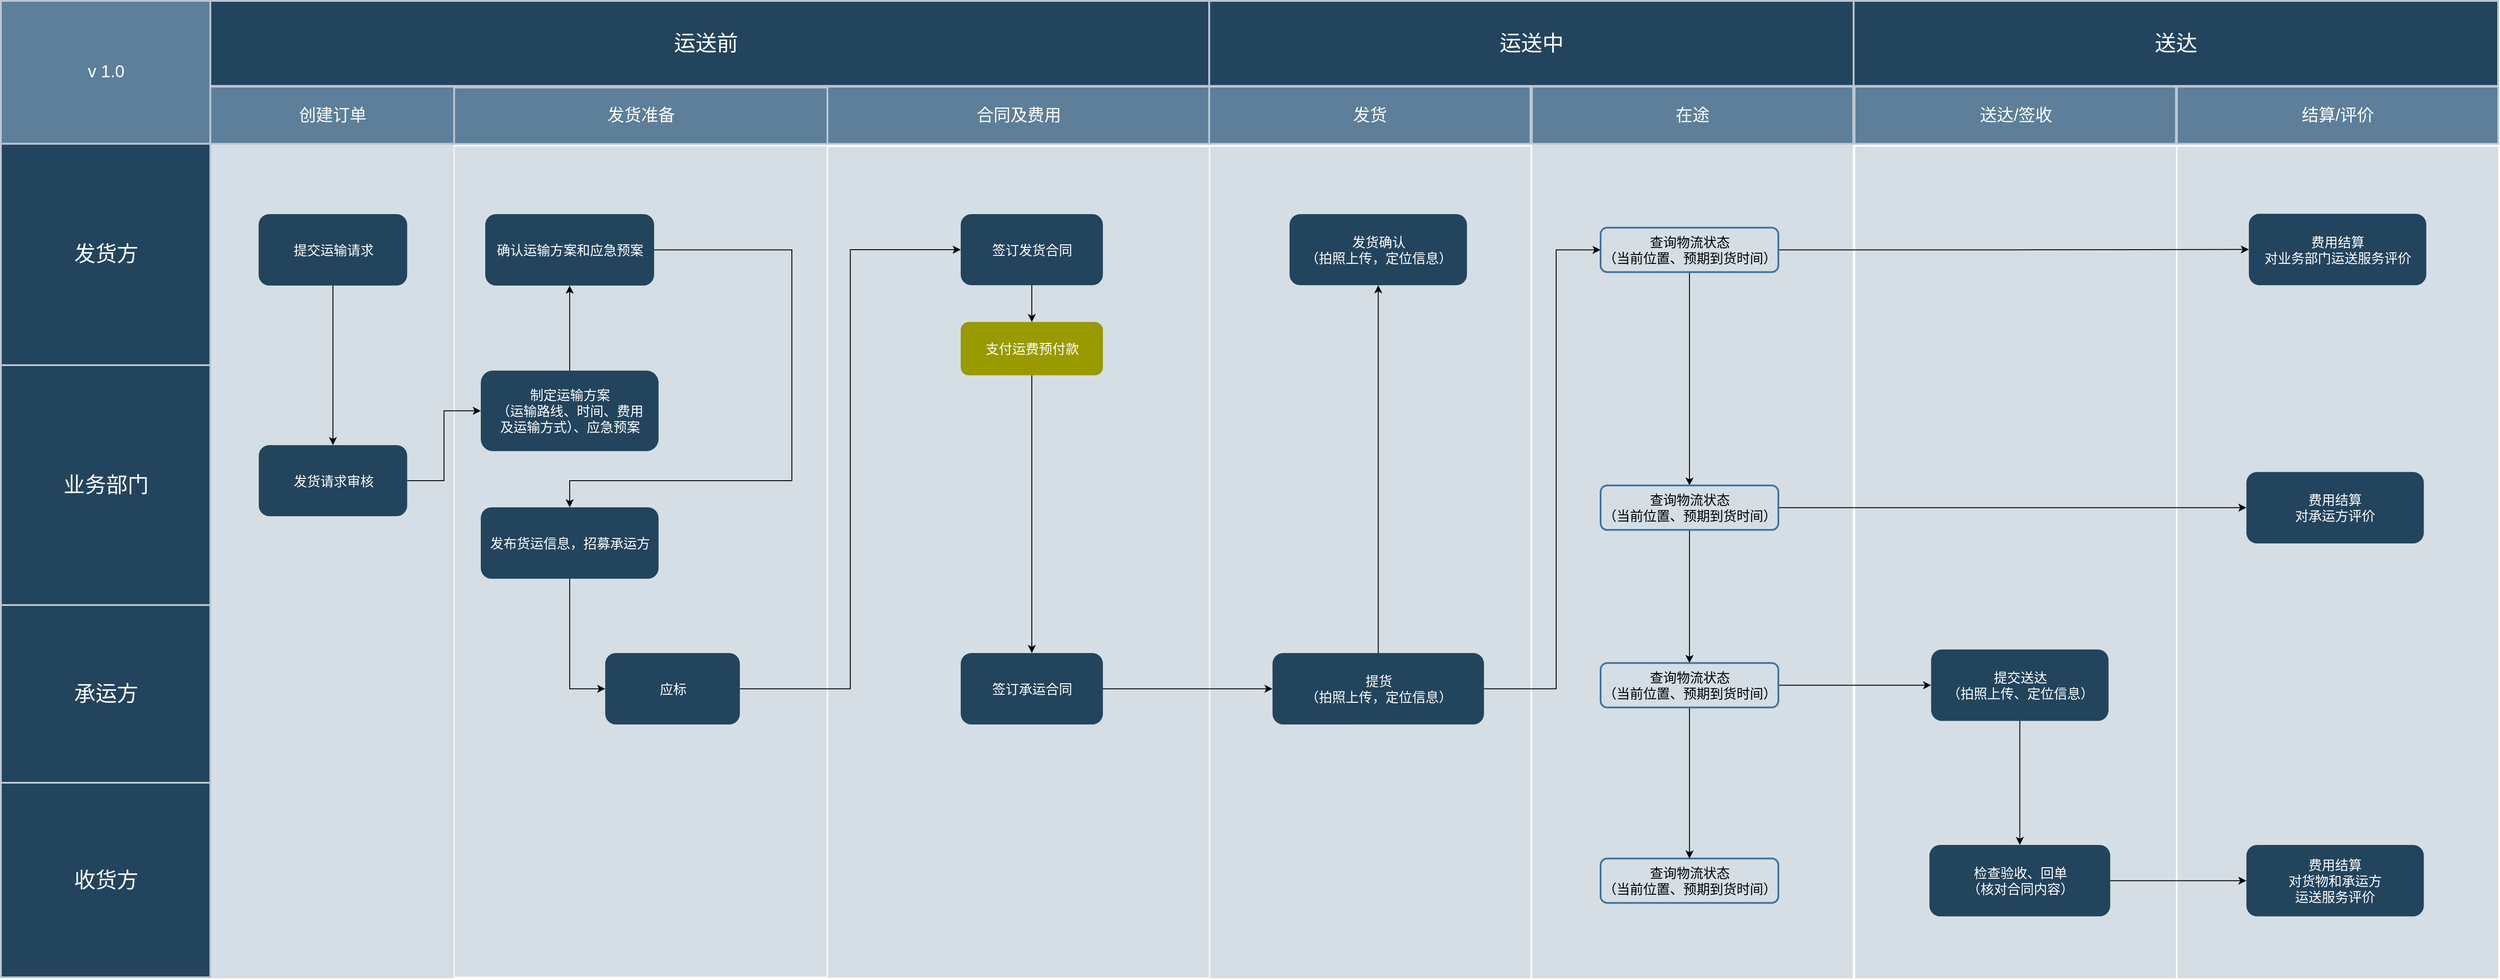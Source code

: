 <mxfile version="14.4.2" type="github">
  <diagram id="6a731a19-8d31-9384-78a2-239565b7b9f0" name="Page-1">
    <mxGraphModel dx="3052" dy="1075" grid="1" gridSize="10" guides="1" tooltips="1" connect="1" arrows="1" fold="1" page="1" pageScale="1" pageWidth="1169" pageHeight="827" background="#ffffff" math="0" shadow="0">
      <root>
        <mxCell id="0" />
        <mxCell id="1" parent="0" />
        <mxCell id="68" value="" style="fontSize=18;strokeWidth=2;fontFamily=Helvetica;html=1;opacity=60;fillColor=#BAC8D3;strokeColor=none;" parent="1" vertex="1">
          <mxGeometry x="255.67" y="1000" width="274.33" height="940" as="geometry" />
        </mxCell>
        <mxCell id="8gJjFFY2pVBGSUi6WzXW-225" value="" style="fillColor=#BAC8D3;fontSize=18;strokeWidth=2;fontFamily=Helvetica;html=1;opacity=60;strokeColor=none;" parent="1" vertex="1">
          <mxGeometry x="2469.13" y="1004.1" width="360.87" height="935.9" as="geometry" />
        </mxCell>
        <mxCell id="8gJjFFY2pVBGSUi6WzXW-173" value="" style="fillColor=#BAC8D3;fontSize=18;strokeWidth=2;fontFamily=Helvetica;html=1;opacity=60;strokeColor=none;" parent="1" vertex="1">
          <mxGeometry x="1380.24" y="1004.1" width="360.87" height="935.9" as="geometry" />
        </mxCell>
        <mxCell id="8gJjFFY2pVBGSUi6WzXW-176" value="" style="fillColor=#BAC8D3;fontSize=18;strokeWidth=2;fontFamily=Helvetica;html=1;opacity=60;strokeColor=none;" parent="1" vertex="1">
          <mxGeometry x="1742.92" y="1000" width="360.87" height="940" as="geometry" />
        </mxCell>
        <mxCell id="8gJjFFY2pVBGSUi6WzXW-179" value="" style="fillColor=#BAC8D3;fontSize=18;strokeWidth=2;fontFamily=Helvetica;html=1;opacity=60;strokeColor=none;" parent="1" vertex="1">
          <mxGeometry x="2106.46" y="1004.1" width="360.87" height="935.9" as="geometry" />
        </mxCell>
        <mxCell id="75" value="" style="fillColor=#BAC8D3;fontSize=18;strokeWidth=2;fontFamily=Helvetica;html=1;opacity=60;strokeColor=#FFFFFF;" parent="1" vertex="1">
          <mxGeometry x="530" y="1003.1" width="420" height="935.9" as="geometry" />
        </mxCell>
        <mxCell id="8gJjFFY2pVBGSUi6WzXW-249" value="" style="fillColor=#BAC8D3;fontSize=18;strokeWidth=2;fontFamily=Helvetica;html=1;opacity=60;strokeColor=#FFFFFF;" parent="1" vertex="1">
          <mxGeometry x="950" y="1003.9" width="430" height="936.1" as="geometry" />
        </mxCell>
        <mxCell id="56" value="运送前" style="strokeColor=#BAC8D3;fillColor=#23445D;fontSize=24;strokeWidth=2;fontFamily=Helvetica;html=1;fontColor=#FFFFFF;fontStyle=0;spacingBottom=0;spacingRight=0;spacingLeft=0;align=center;" parent="1" vertex="1">
          <mxGeometry x="246.605" y="840" width="1133.023" height="95.703" as="geometry" />
        </mxCell>
        <mxCell id="59" value="v 1.0" style="strokeColor=#BAC8D3;fillColor=#5d7f99;fontSize=19;strokeWidth=2;fontFamily=Helvetica;html=1;labelBackgroundColor=none;fontColor=#FFFFFF;" parent="1" vertex="1">
          <mxGeometry x="20" y="840" width="235.669" height="160.843" as="geometry" />
        </mxCell>
        <mxCell id="142" value="发货准备" style="strokeColor=#BAC8D3;fillColor=#5d7f99;fontSize=19;strokeWidth=2;fontFamily=Helvetica;html=1;labelBackgroundColor=none;fontColor=#FFFFFF;" parent="1" vertex="1">
          <mxGeometry x="530" y="937.51" width="420" height="63.49" as="geometry" />
        </mxCell>
        <mxCell id="O1fz6AgV2XTZRpMDdjqL-150" style="edgeStyle=orthogonalEdgeStyle;rounded=0;orthogonalLoop=1;jettySize=auto;html=1;exitX=0.5;exitY=1;exitDx=0;exitDy=0;entryX=0;entryY=0.5;entryDx=0;entryDy=0;" parent="1" source="8gJjFFY2pVBGSUi6WzXW-167" target="O1fz6AgV2XTZRpMDdjqL-146" edge="1">
          <mxGeometry relative="1" as="geometry" />
        </mxCell>
        <mxCell id="8gJjFFY2pVBGSUi6WzXW-167" value="&lt;font color=&quot;#ffffff&quot;&gt;&lt;span style=&quot;font-size: 15px&quot;&gt;发布货运信息，招募承运方&lt;br&gt;&lt;/span&gt;&lt;/font&gt;" style="rounded=1;fillColor=#23445D;strokeColor=none;strokeWidth=2;fontFamily=Helvetica;html=1;gradientColor=none;" parent="1" vertex="1">
          <mxGeometry x="560" y="1410" width="200" height="80.42" as="geometry" />
        </mxCell>
        <mxCell id="8gJjFFY2pVBGSUi6WzXW-163" value="发货方" style="strokeColor=#BAC8D3;fillColor=#23445D;fontSize=24;strokeWidth=2;horizontal=1;fontFamily=Helvetica;html=1;fontColor=#FFFFFF;fontStyle=0" parent="1" vertex="1">
          <mxGeometry x="20" y="1000.84" width="235.67" height="249.16" as="geometry" />
        </mxCell>
        <mxCell id="57" value="业务部门" style="strokeColor=#BAC8D3;fillColor=#23445D;fontSize=24;strokeWidth=2;horizontal=1;fontFamily=Helvetica;html=1;fontColor=#FFFFFF;fontStyle=0" parent="1" vertex="1">
          <mxGeometry x="20" y="1250" width="235.67" height="270" as="geometry" />
        </mxCell>
        <mxCell id="8gJjFFY2pVBGSUi6WzXW-145" value="收货方" style="strokeColor=#BAC8D3;fillColor=#23445D;fontSize=24;strokeWidth=2;horizontal=1;fontFamily=Helvetica;html=1;fontColor=#FFFFFF;fontStyle=0" parent="1" vertex="1">
          <mxGeometry x="20" y="1720" width="235.67" height="219" as="geometry" />
        </mxCell>
        <mxCell id="143" value="合同及费用" style="strokeColor=#BAC8D3;fillColor=#5d7f99;fontSize=19;strokeWidth=2;fontFamily=Helvetica;html=1;labelBackgroundColor=none;fontColor=#FFFFFF;" parent="1" vertex="1">
          <mxGeometry x="950" y="936.51" width="430" height="64.34" as="geometry" />
        </mxCell>
        <mxCell id="8gJjFFY2pVBGSUi6WzXW-203" value="&lt;font color=&quot;#ffffff&quot;&gt;&lt;span style=&quot;font-size: 15px&quot;&gt;确认运输方案和应急预案&lt;br&gt;&lt;/span&gt;&lt;/font&gt;" style="rounded=1;fillColor=#23445D;strokeColor=none;strokeWidth=2;fontFamily=Helvetica;html=1;gradientColor=none;" parent="1" vertex="1">
          <mxGeometry x="565" y="1080.0" width="190" height="80.42" as="geometry" />
        </mxCell>
        <mxCell id="O1fz6AgV2XTZRpMDdjqL-147" style="edgeStyle=orthogonalEdgeStyle;rounded=0;orthogonalLoop=1;jettySize=auto;html=1;entryX=0.5;entryY=0;entryDx=0;entryDy=0;exitX=1;exitY=0.5;exitDx=0;exitDy=0;" parent="1" source="8gJjFFY2pVBGSUi6WzXW-203" target="8gJjFFY2pVBGSUi6WzXW-167" edge="1">
          <mxGeometry relative="1" as="geometry">
            <Array as="points">
              <mxPoint x="910" y="1120" />
              <mxPoint x="910" y="1380" />
              <mxPoint x="660" y="1380" />
            </Array>
          </mxGeometry>
        </mxCell>
        <mxCell id="O1fz6AgV2XTZRpMDdjqL-149" style="edgeStyle=orthogonalEdgeStyle;rounded=0;orthogonalLoop=1;jettySize=auto;html=1;exitX=0.5;exitY=0;exitDx=0;exitDy=0;entryX=0.5;entryY=1;entryDx=0;entryDy=0;" parent="1" source="8gJjFFY2pVBGSUi6WzXW-204" target="8gJjFFY2pVBGSUi6WzXW-203" edge="1">
          <mxGeometry relative="1" as="geometry" />
        </mxCell>
        <mxCell id="8gJjFFY2pVBGSUi6WzXW-204" value="&lt;font color=&quot;#ffffff&quot;&gt;&lt;span style=&quot;font-size: 15px&quot;&gt;制定运输方案&lt;br&gt;&lt;/span&gt;&lt;/font&gt;&lt;span style=&quot;color: rgb(255 , 255 , 255) ; font-size: 15px&quot;&gt;（运输路线、时间、费用&lt;br&gt;及运输方式）、应急预案&lt;/span&gt;&lt;font color=&quot;#ffffff&quot;&gt;&lt;span style=&quot;font-size: 15px&quot;&gt;&lt;br&gt;&lt;/span&gt;&lt;/font&gt;" style="rounded=1;fillColor=#23445D;strokeColor=none;strokeWidth=2;fontFamily=Helvetica;html=1;gradientColor=none;" parent="1" vertex="1">
          <mxGeometry x="560" y="1256.09" width="200" height="90.68" as="geometry" />
        </mxCell>
        <mxCell id="8gJjFFY2pVBGSUi6WzXW-172" value="发货" style="strokeColor=#BAC8D3;fillColor=#5d7f99;fontSize=19;strokeWidth=2;fontFamily=Helvetica;html=1;labelBackgroundColor=none;fontColor=#FFFFFF;" parent="1" vertex="1">
          <mxGeometry x="1379.577" y="936.506" width="361.537" height="64.337" as="geometry" />
        </mxCell>
        <mxCell id="O1fz6AgV2XTZRpMDdjqL-155" style="edgeStyle=orthogonalEdgeStyle;rounded=0;orthogonalLoop=1;jettySize=auto;html=1;exitX=0.5;exitY=0;exitDx=0;exitDy=0;entryX=0.5;entryY=1;entryDx=0;entryDy=0;" parent="1" source="8gJjFFY2pVBGSUi6WzXW-188" target="8gJjFFY2pVBGSUi6WzXW-215" edge="1">
          <mxGeometry relative="1" as="geometry" />
        </mxCell>
        <mxCell id="O1fz6AgV2XTZRpMDdjqL-162" style="edgeStyle=orthogonalEdgeStyle;rounded=0;orthogonalLoop=1;jettySize=auto;html=1;entryX=0;entryY=0.5;entryDx=0;entryDy=0;exitX=1;exitY=0.5;exitDx=0;exitDy=0;" parent="1" source="8gJjFFY2pVBGSUi6WzXW-188" target="O1fz6AgV2XTZRpMDdjqL-157" edge="1">
          <mxGeometry relative="1" as="geometry">
            <Array as="points">
              <mxPoint x="1770" y="1614" />
              <mxPoint x="1770" y="1120" />
            </Array>
            <mxPoint x="1689" y="1585" as="sourcePoint" />
          </mxGeometry>
        </mxCell>
        <mxCell id="8gJjFFY2pVBGSUi6WzXW-188" value="&lt;font color=&quot;#ffffff&quot;&gt;&lt;span style=&quot;font-size: 15px&quot;&gt;提货&lt;br&gt;（拍照上传，定位信息）&lt;br&gt;&lt;/span&gt;&lt;/font&gt;" style="rounded=1;fillColor=#23445D;strokeColor=none;strokeWidth=2;fontFamily=Helvetica;html=1;gradientColor=none;" parent="1" vertex="1">
          <mxGeometry x="1450.839" y="1574.002" width="237.935" height="80.42" as="geometry" />
        </mxCell>
        <mxCell id="8gJjFFY2pVBGSUi6WzXW-215" value="&lt;span style=&quot;color: rgb(255 , 255 , 255) ; font-size: 15px&quot;&gt;发货确认&lt;/span&gt;&lt;br style=&quot;color: rgb(255 , 255 , 255) ; font-size: 15px&quot;&gt;&lt;span style=&quot;color: rgb(255 , 255 , 255) ; font-size: 15px&quot;&gt;（拍照上传，定位信息）&lt;/span&gt;&lt;font color=&quot;#ffffff&quot;&gt;&lt;span style=&quot;font-size: 15px&quot;&gt;&lt;br&gt;&lt;/span&gt;&lt;/font&gt;" style="rounded=1;fillColor=#23445D;strokeColor=none;strokeWidth=2;fontFamily=Helvetica;html=1;gradientColor=none;" parent="1" vertex="1">
          <mxGeometry x="1469.996" y="1080.002" width="199.631" height="80" as="geometry" />
        </mxCell>
        <mxCell id="8gJjFFY2pVBGSUi6WzXW-175" value="在途" style="strokeColor=#BAC8D3;fillColor=#5d7f99;fontSize=19;strokeWidth=2;fontFamily=Helvetica;html=1;labelBackgroundColor=none;fontColor=#FFFFFF;" parent="1" vertex="1">
          <mxGeometry x="1742.685" y="936.506" width="361.537" height="64.337" as="geometry" />
        </mxCell>
        <mxCell id="8gJjFFY2pVBGSUi6WzXW-178" value="送达/签收" style="strokeColor=#BAC8D3;fillColor=#5d7f99;fontSize=19;strokeWidth=2;fontFamily=Helvetica;html=1;labelBackgroundColor=none;fontColor=#FFFFFF;" parent="1" vertex="1">
          <mxGeometry x="2105.794" y="936.506" width="361.537" height="64.337" as="geometry" />
        </mxCell>
        <mxCell id="8gJjFFY2pVBGSUi6WzXW-200" value="&lt;font color=&quot;#ffffff&quot;&gt;&lt;span style=&quot;font-size: 15px&quot;&gt;检查验收、回单&lt;br&gt;（核对合同内容）&lt;br&gt;&lt;/span&gt;&lt;/font&gt;" style="rounded=1;fillColor=#23445D;strokeColor=none;strokeWidth=2;fontFamily=Helvetica;html=1;gradientColor=none;" parent="1" vertex="1">
          <mxGeometry x="2190" y="1790.0" width="203.42" height="80.419" as="geometry" />
        </mxCell>
        <mxCell id="8gJjFFY2pVBGSUi6WzXW-221" value="运送中" style="strokeColor=#BAC8D3;fillColor=#23445D;fontSize=24;strokeWidth=2;fontFamily=Helvetica;html=1;fontColor=#FFFFFF;fontStyle=0;spacingBottom=0;spacingRight=0;spacingLeft=0;align=center;" parent="1" vertex="1">
          <mxGeometry x="1379.628" y="840" width="725.135" height="95.703" as="geometry" />
        </mxCell>
        <mxCell id="8gJjFFY2pVBGSUi6WzXW-222" value="送达" style="strokeColor=#BAC8D3;fillColor=#23445D;fontSize=24;strokeWidth=2;fontFamily=Helvetica;html=1;fontColor=#FFFFFF;fontStyle=0;spacingBottom=0;spacingRight=0;spacingLeft=0;align=center;" parent="1" vertex="1">
          <mxGeometry x="2104.763" y="840" width="725.135" height="95.703" as="geometry" />
        </mxCell>
        <mxCell id="8gJjFFY2pVBGSUi6WzXW-226" value="结算/评价" style="strokeColor=#BAC8D3;fillColor=#5d7f99;fontSize=19;strokeWidth=2;fontFamily=Helvetica;html=1;labelBackgroundColor=none;fontColor=#FFFFFF;" parent="1" vertex="1">
          <mxGeometry x="2468.463" y="936.506" width="361.537" height="64.337" as="geometry" />
        </mxCell>
        <mxCell id="8gJjFFY2pVBGSUi6WzXW-227" value="&lt;font color=&quot;#ffffff&quot;&gt;&lt;span style=&quot;font-size: 15px&quot;&gt;费用结算&lt;br&gt;对货物和承运方&lt;br&gt;运送服务评价&lt;br&gt;&lt;/span&gt;&lt;/font&gt;" style="rounded=1;fillColor=#23445D;strokeColor=none;strokeWidth=2;fontFamily=Helvetica;html=1;gradientColor=none;" parent="1" vertex="1">
          <mxGeometry x="2546.646" y="1790.002" width="199.631" height="80.422" as="geometry" />
        </mxCell>
        <mxCell id="8gJjFFY2pVBGSUi6WzXW-231" style="edgeStyle=orthogonalEdgeStyle;rounded=0;orthogonalLoop=1;jettySize=auto;html=1;entryX=0;entryY=0.5;entryDx=0;entryDy=0;" parent="1" source="8gJjFFY2pVBGSUi6WzXW-200" target="8gJjFFY2pVBGSUi6WzXW-227" edge="1">
          <mxGeometry x="20" y="952.91" as="geometry" />
        </mxCell>
        <mxCell id="8gJjFFY2pVBGSUi6WzXW-228" value="&lt;font color=&quot;#ffffff&quot;&gt;&lt;span style=&quot;font-size: 15px&quot;&gt;费用结算&lt;br&gt;对业务部门运送服务评价&lt;br&gt;&lt;/span&gt;&lt;/font&gt;" style="rounded=1;fillColor=#23445D;strokeColor=none;strokeWidth=2;fontFamily=Helvetica;html=1;gradientColor=none;" parent="1" vertex="1">
          <mxGeometry x="2549.416" y="1079.583" width="199.631" height="80.422" as="geometry" />
        </mxCell>
        <mxCell id="8gJjFFY2pVBGSUi6WzXW-229" value="&lt;font color=&quot;#ffffff&quot;&gt;&lt;span style=&quot;font-size: 15px&quot;&gt;费用结算&lt;br&gt;对承运方评价&lt;br&gt;&lt;/span&gt;&lt;/font&gt;" style="rounded=1;fillColor=#23445D;strokeColor=none;strokeWidth=2;fontFamily=Helvetica;html=1;gradientColor=none;" parent="1" vertex="1">
          <mxGeometry x="2546.646" y="1370.218" width="199.631" height="80.422" as="geometry" />
        </mxCell>
        <mxCell id="8gJjFFY2pVBGSUi6WzXW-234" style="edgeStyle=orthogonalEdgeStyle;rounded=0;orthogonalLoop=1;jettySize=auto;html=1;exitX=0.5;exitY=1;exitDx=0;exitDy=0;entryX=0.5;entryY=0;entryDx=0;entryDy=0;" parent="1" source="8gJjFFY2pVBGSUi6WzXW-232" target="8gJjFFY2pVBGSUi6WzXW-200" edge="1">
          <mxGeometry x="20" y="952.91" as="geometry" />
        </mxCell>
        <mxCell id="8gJjFFY2pVBGSUi6WzXW-232" value="&lt;font color=&quot;#ffffff&quot;&gt;&lt;span style=&quot;font-size: 15px&quot;&gt;提交送达&lt;br&gt;&lt;/span&gt;&lt;/font&gt;&lt;span style=&quot;color: rgb(255 , 255 , 255) ; font-size: 15px&quot;&gt;（拍照上传、定位信息）&lt;/span&gt;&lt;font color=&quot;#ffffff&quot;&gt;&lt;span style=&quot;font-size: 15px&quot;&gt;&lt;br&gt;&lt;/span&gt;&lt;/font&gt;" style="rounded=1;fillColor=#23445D;strokeColor=none;strokeWidth=2;fontFamily=Helvetica;html=1;gradientColor=none;" parent="1" vertex="1">
          <mxGeometry x="2191.893" y="1570.005" width="199.631" height="80.422" as="geometry" />
        </mxCell>
        <mxCell id="8gJjFFY2pVBGSUi6WzXW-245" value="承运方" style="strokeColor=#BAC8D3;fillColor=#23445D;fontSize=24;strokeWidth=2;horizontal=1;fontFamily=Helvetica;html=1;fontColor=#FFFFFF;fontStyle=0" parent="1" vertex="1">
          <mxGeometry x="20" y="1520" width="235.67" height="200" as="geometry" />
        </mxCell>
        <mxCell id="141" value="创建订单" style="strokeColor=#BAC8D3;fillColor=#5d7f99;fontSize=19;strokeWidth=2;fontFamily=Helvetica;html=1;labelBackgroundColor=none;fontColor=#FFFFFF;" parent="1" vertex="1">
          <mxGeometry x="255.67" y="936.5" width="274.33" height="64.34" as="geometry" />
        </mxCell>
        <mxCell id="8gJjFFY2pVBGSUi6WzXW-250" style="edgeStyle=orthogonalEdgeStyle;rounded=0;orthogonalLoop=1;jettySize=auto;html=1;" parent="1" source="8gJjFFY2pVBGSUi6WzXW-150" target="O1fz6AgV2XTZRpMDdjqL-143" edge="1">
          <mxGeometry x="20" y="930" as="geometry">
            <mxPoint x="610" y="1395" as="targetPoint" />
            <Array as="points">
              <mxPoint x="394" y="1230" />
              <mxPoint x="394" y="1230" />
            </Array>
          </mxGeometry>
        </mxCell>
        <mxCell id="8gJjFFY2pVBGSUi6WzXW-150" value="&lt;font color=&quot;#ffffff&quot;&gt;&lt;span style=&quot;font-size: 15px&quot;&gt;提交运输请求&lt;/span&gt;&lt;/font&gt;" style="rounded=1;fillColor=#23445D;strokeColor=none;strokeWidth=2;fontFamily=Helvetica;html=1;gradientColor=none;" parent="1" vertex="1">
          <mxGeometry x="309.996" y="1080.002" width="167.163" height="80.422" as="geometry" />
        </mxCell>
        <mxCell id="8gJjFFY2pVBGSUi6WzXW-256" style="edgeStyle=orthogonalEdgeStyle;rounded=0;orthogonalLoop=1;jettySize=auto;html=1;" parent="1" target="8gJjFFY2pVBGSUi6WzXW-229" edge="1" source="O1fz6AgV2XTZRpMDdjqL-160">
          <mxGeometry x="20" y="952.91" as="geometry">
            <mxPoint x="2390" y="1395.217" as="sourcePoint" />
            <Array as="points">
              <mxPoint x="2410" y="1410" />
              <mxPoint x="2410" y="1410" />
            </Array>
          </mxGeometry>
        </mxCell>
        <mxCell id="R8xT18yA5sv1bF3o99iS-175" style="edgeStyle=orthogonalEdgeStyle;rounded=0;orthogonalLoop=1;jettySize=auto;html=1;" parent="1" source="R8xT18yA5sv1bF3o99iS-154" target="8gJjFFY2pVBGSUi6WzXW-188" edge="1">
          <mxGeometry x="20" y="952.91" as="geometry" />
        </mxCell>
        <mxCell id="O1fz6AgV2XTZRpMDdjqL-153" style="edgeStyle=orthogonalEdgeStyle;rounded=0;orthogonalLoop=1;jettySize=auto;html=1;exitX=0.5;exitY=1;exitDx=0;exitDy=0;entryX=0.5;entryY=0;entryDx=0;entryDy=0;" parent="1" source="8gJjFFY2pVBGSUi6WzXW-258" target="O1fz6AgV2XTZRpMDdjqL-152" edge="1">
          <mxGeometry relative="1" as="geometry" />
        </mxCell>
        <mxCell id="8gJjFFY2pVBGSUi6WzXW-258" value="&lt;span style=&quot;font-size: 15px&quot;&gt;&lt;font color=&quot;#ffffff&quot;&gt;签订发货合同&lt;/font&gt;&lt;br&gt;&lt;/span&gt;" style="rounded=1;fillColor=#23445D;strokeColor=none;strokeWidth=2;fontFamily=Helvetica;html=1;gradientColor=none;" parent="1" vertex="1">
          <mxGeometry x="1100" y="1080" width="160" height="80" as="geometry" />
        </mxCell>
        <mxCell id="R8xT18yA5sv1bF3o99iS-154" value="&lt;span style=&quot;color: rgb(255 , 255 , 255) ; font-size: 15px&quot;&gt;签订承运合同&lt;/span&gt;&lt;span style=&quot;font-size: 15px&quot;&gt;&lt;br&gt;&lt;/span&gt;" style="rounded=1;fillColor=#23445D;strokeColor=none;strokeWidth=2;fontFamily=Helvetica;html=1;gradientColor=none;" parent="1" vertex="1">
          <mxGeometry x="1100" y="1574.0" width="160" height="80.419" as="geometry" />
        </mxCell>
        <mxCell id="O1fz6AgV2XTZRpMDdjqL-145" style="edgeStyle=orthogonalEdgeStyle;rounded=0;orthogonalLoop=1;jettySize=auto;html=1;exitX=1;exitY=0.5;exitDx=0;exitDy=0;entryX=0;entryY=0.5;entryDx=0;entryDy=0;" parent="1" source="O1fz6AgV2XTZRpMDdjqL-143" target="8gJjFFY2pVBGSUi6WzXW-204" edge="1">
          <mxGeometry relative="1" as="geometry" />
        </mxCell>
        <mxCell id="O1fz6AgV2XTZRpMDdjqL-143" value="&lt;font color=&quot;#ffffff&quot;&gt;&lt;span style=&quot;font-size: 15px&quot;&gt;发货请求审核&lt;br&gt;&lt;/span&gt;&lt;/font&gt;" style="rounded=1;fillColor=#23445D;strokeColor=none;strokeWidth=2;fontFamily=Helvetica;html=1;gradientColor=none;" parent="1" vertex="1">
          <mxGeometry x="310.16" y="1340" width="167" height="80" as="geometry" />
        </mxCell>
        <mxCell id="O1fz6AgV2XTZRpMDdjqL-151" style="edgeStyle=orthogonalEdgeStyle;rounded=0;orthogonalLoop=1;jettySize=auto;html=1;exitX=1;exitY=0.5;exitDx=0;exitDy=0;entryX=0;entryY=0.5;entryDx=0;entryDy=0;" parent="1" source="O1fz6AgV2XTZRpMDdjqL-146" target="8gJjFFY2pVBGSUi6WzXW-258" edge="1">
          <mxGeometry relative="1" as="geometry" />
        </mxCell>
        <mxCell id="O1fz6AgV2XTZRpMDdjqL-146" value="&lt;font color=&quot;#ffffff&quot;&gt;&lt;span style=&quot;font-size: 15px&quot;&gt;应标&lt;br&gt;&lt;/span&gt;&lt;/font&gt;" style="rounded=1;fillColor=#23445D;strokeColor=none;strokeWidth=2;fontFamily=Helvetica;html=1;gradientColor=none;" parent="1" vertex="1">
          <mxGeometry x="700" y="1574" width="151.5" height="80.42" as="geometry" />
        </mxCell>
        <mxCell id="O1fz6AgV2XTZRpMDdjqL-154" style="edgeStyle=orthogonalEdgeStyle;rounded=0;orthogonalLoop=1;jettySize=auto;html=1;exitX=0.5;exitY=1;exitDx=0;exitDy=0;entryX=0.5;entryY=0;entryDx=0;entryDy=0;" parent="1" source="O1fz6AgV2XTZRpMDdjqL-152" target="R8xT18yA5sv1bF3o99iS-154" edge="1">
          <mxGeometry relative="1" as="geometry" />
        </mxCell>
        <mxCell id="O1fz6AgV2XTZRpMDdjqL-152" value="&lt;span style=&quot;font-size: 15px&quot;&gt;&lt;font color=&quot;#ffffff&quot;&gt;支付运费预付款&lt;/font&gt;&lt;br&gt;&lt;/span&gt;" style="rounded=1;fillColor=#999900;strokeColor=none;strokeWidth=2;fontFamily=Helvetica;html=1;gradientColor=none;" parent="1" vertex="1">
          <mxGeometry x="1100" y="1201.43" width="160" height="60" as="geometry" />
        </mxCell>
        <mxCell id="O1fz6AgV2XTZRpMDdjqL-163" style="edgeStyle=orthogonalEdgeStyle;rounded=0;orthogonalLoop=1;jettySize=auto;html=1;exitX=0.5;exitY=1;exitDx=0;exitDy=0;entryX=0.5;entryY=0;entryDx=0;entryDy=0;" parent="1" source="O1fz6AgV2XTZRpMDdjqL-157" target="O1fz6AgV2XTZRpMDdjqL-160" edge="1">
          <mxGeometry relative="1" as="geometry" />
        </mxCell>
        <mxCell id="rg-k3hPxQAlU4nn3tpo2-151" style="edgeStyle=orthogonalEdgeStyle;rounded=0;orthogonalLoop=1;jettySize=auto;html=1;" edge="1" parent="1" source="O1fz6AgV2XTZRpMDdjqL-157" target="8gJjFFY2pVBGSUi6WzXW-228">
          <mxGeometry relative="1" as="geometry" />
        </mxCell>
        <mxCell id="O1fz6AgV2XTZRpMDdjqL-157" value="&lt;span style=&quot;font-size: 15px&quot;&gt;查询物流状态&lt;br&gt;（当前位置、预期到货时间）&lt;br&gt;&lt;/span&gt;" style="rounded=1;fillColor=none;strokeWidth=2;fontFamily=Helvetica;html=1;gradientColor=none;shadow=0;strokeColor=#3D74A1;" parent="1" vertex="1">
          <mxGeometry x="1820" y="1095.21" width="200" height="50" as="geometry" />
        </mxCell>
        <mxCell id="O1fz6AgV2XTZRpMDdjqL-159" value="&lt;span style=&quot;font-size: 15px&quot;&gt;查询物流状态&lt;br&gt;（当前位置、预期到货时间）&lt;br&gt;&lt;/span&gt;" style="rounded=1;fillColor=none;strokeWidth=2;fontFamily=Helvetica;html=1;gradientColor=none;shadow=0;strokeColor=#3D74A1;" parent="1" vertex="1">
          <mxGeometry x="1820" y="1805.21" width="200" height="50" as="geometry" />
        </mxCell>
        <mxCell id="O1fz6AgV2XTZRpMDdjqL-164" style="edgeStyle=orthogonalEdgeStyle;rounded=0;orthogonalLoop=1;jettySize=auto;html=1;exitX=0.5;exitY=1;exitDx=0;exitDy=0;entryX=0.5;entryY=0;entryDx=0;entryDy=0;" parent="1" source="O1fz6AgV2XTZRpMDdjqL-160" target="O1fz6AgV2XTZRpMDdjqL-161" edge="1">
          <mxGeometry relative="1" as="geometry" />
        </mxCell>
        <mxCell id="O1fz6AgV2XTZRpMDdjqL-160" value="&lt;span style=&quot;font-size: 15px&quot;&gt;查询物流状态&lt;br&gt;（当前位置、预期到货时间）&lt;br&gt;&lt;/span&gt;" style="rounded=1;fillColor=none;strokeWidth=2;fontFamily=Helvetica;html=1;gradientColor=none;shadow=0;strokeColor=#3D74A1;" parent="1" vertex="1">
          <mxGeometry x="1820" y="1385.43" width="200" height="50" as="geometry" />
        </mxCell>
        <mxCell id="O1fz6AgV2XTZRpMDdjqL-166" style="edgeStyle=orthogonalEdgeStyle;rounded=0;orthogonalLoop=1;jettySize=auto;html=1;exitX=0.5;exitY=1;exitDx=0;exitDy=0;" parent="1" source="O1fz6AgV2XTZRpMDdjqL-161" target="O1fz6AgV2XTZRpMDdjqL-159" edge="1">
          <mxGeometry relative="1" as="geometry" />
        </mxCell>
        <mxCell id="rg-k3hPxQAlU4nn3tpo2-150" style="edgeStyle=orthogonalEdgeStyle;rounded=0;orthogonalLoop=1;jettySize=auto;html=1;entryX=0;entryY=0.5;entryDx=0;entryDy=0;" edge="1" parent="1" source="O1fz6AgV2XTZRpMDdjqL-161" target="8gJjFFY2pVBGSUi6WzXW-232">
          <mxGeometry relative="1" as="geometry" />
        </mxCell>
        <mxCell id="O1fz6AgV2XTZRpMDdjqL-161" value="&lt;span style=&quot;font-size: 15px&quot;&gt;查询物流状态&lt;br&gt;（当前位置、预期到货时间）&lt;br&gt;&lt;/span&gt;" style="rounded=1;fillColor=none;strokeWidth=2;fontFamily=Helvetica;html=1;gradientColor=none;shadow=0;strokeColor=#3D74A1;" parent="1" vertex="1">
          <mxGeometry x="1820" y="1585.22" width="200" height="50" as="geometry" />
        </mxCell>
      </root>
    </mxGraphModel>
  </diagram>
</mxfile>
